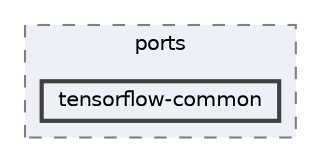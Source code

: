 digraph "external/reflect-cpp/vcpkg/ports/tensorflow-common"
{
 // LATEX_PDF_SIZE
  bgcolor="transparent";
  edge [fontname=Helvetica,fontsize=10,labelfontname=Helvetica,labelfontsize=10];
  node [fontname=Helvetica,fontsize=10,shape=box,height=0.2,width=0.4];
  compound=true
  subgraph clusterdir_df60b2f324da79eef08d334ef7853e86 {
    graph [ bgcolor="#edf0f7", pencolor="grey50", label="ports", fontname=Helvetica,fontsize=10 style="filled,dashed", URL="dir_df60b2f324da79eef08d334ef7853e86.html",tooltip=""]
  dir_19972d6ee4561f5a09fc9f6d4dd9fb82 [label="tensorflow-common", fillcolor="#edf0f7", color="grey25", style="filled,bold", URL="dir_19972d6ee4561f5a09fc9f6d4dd9fb82.html",tooltip=""];
  }
}
